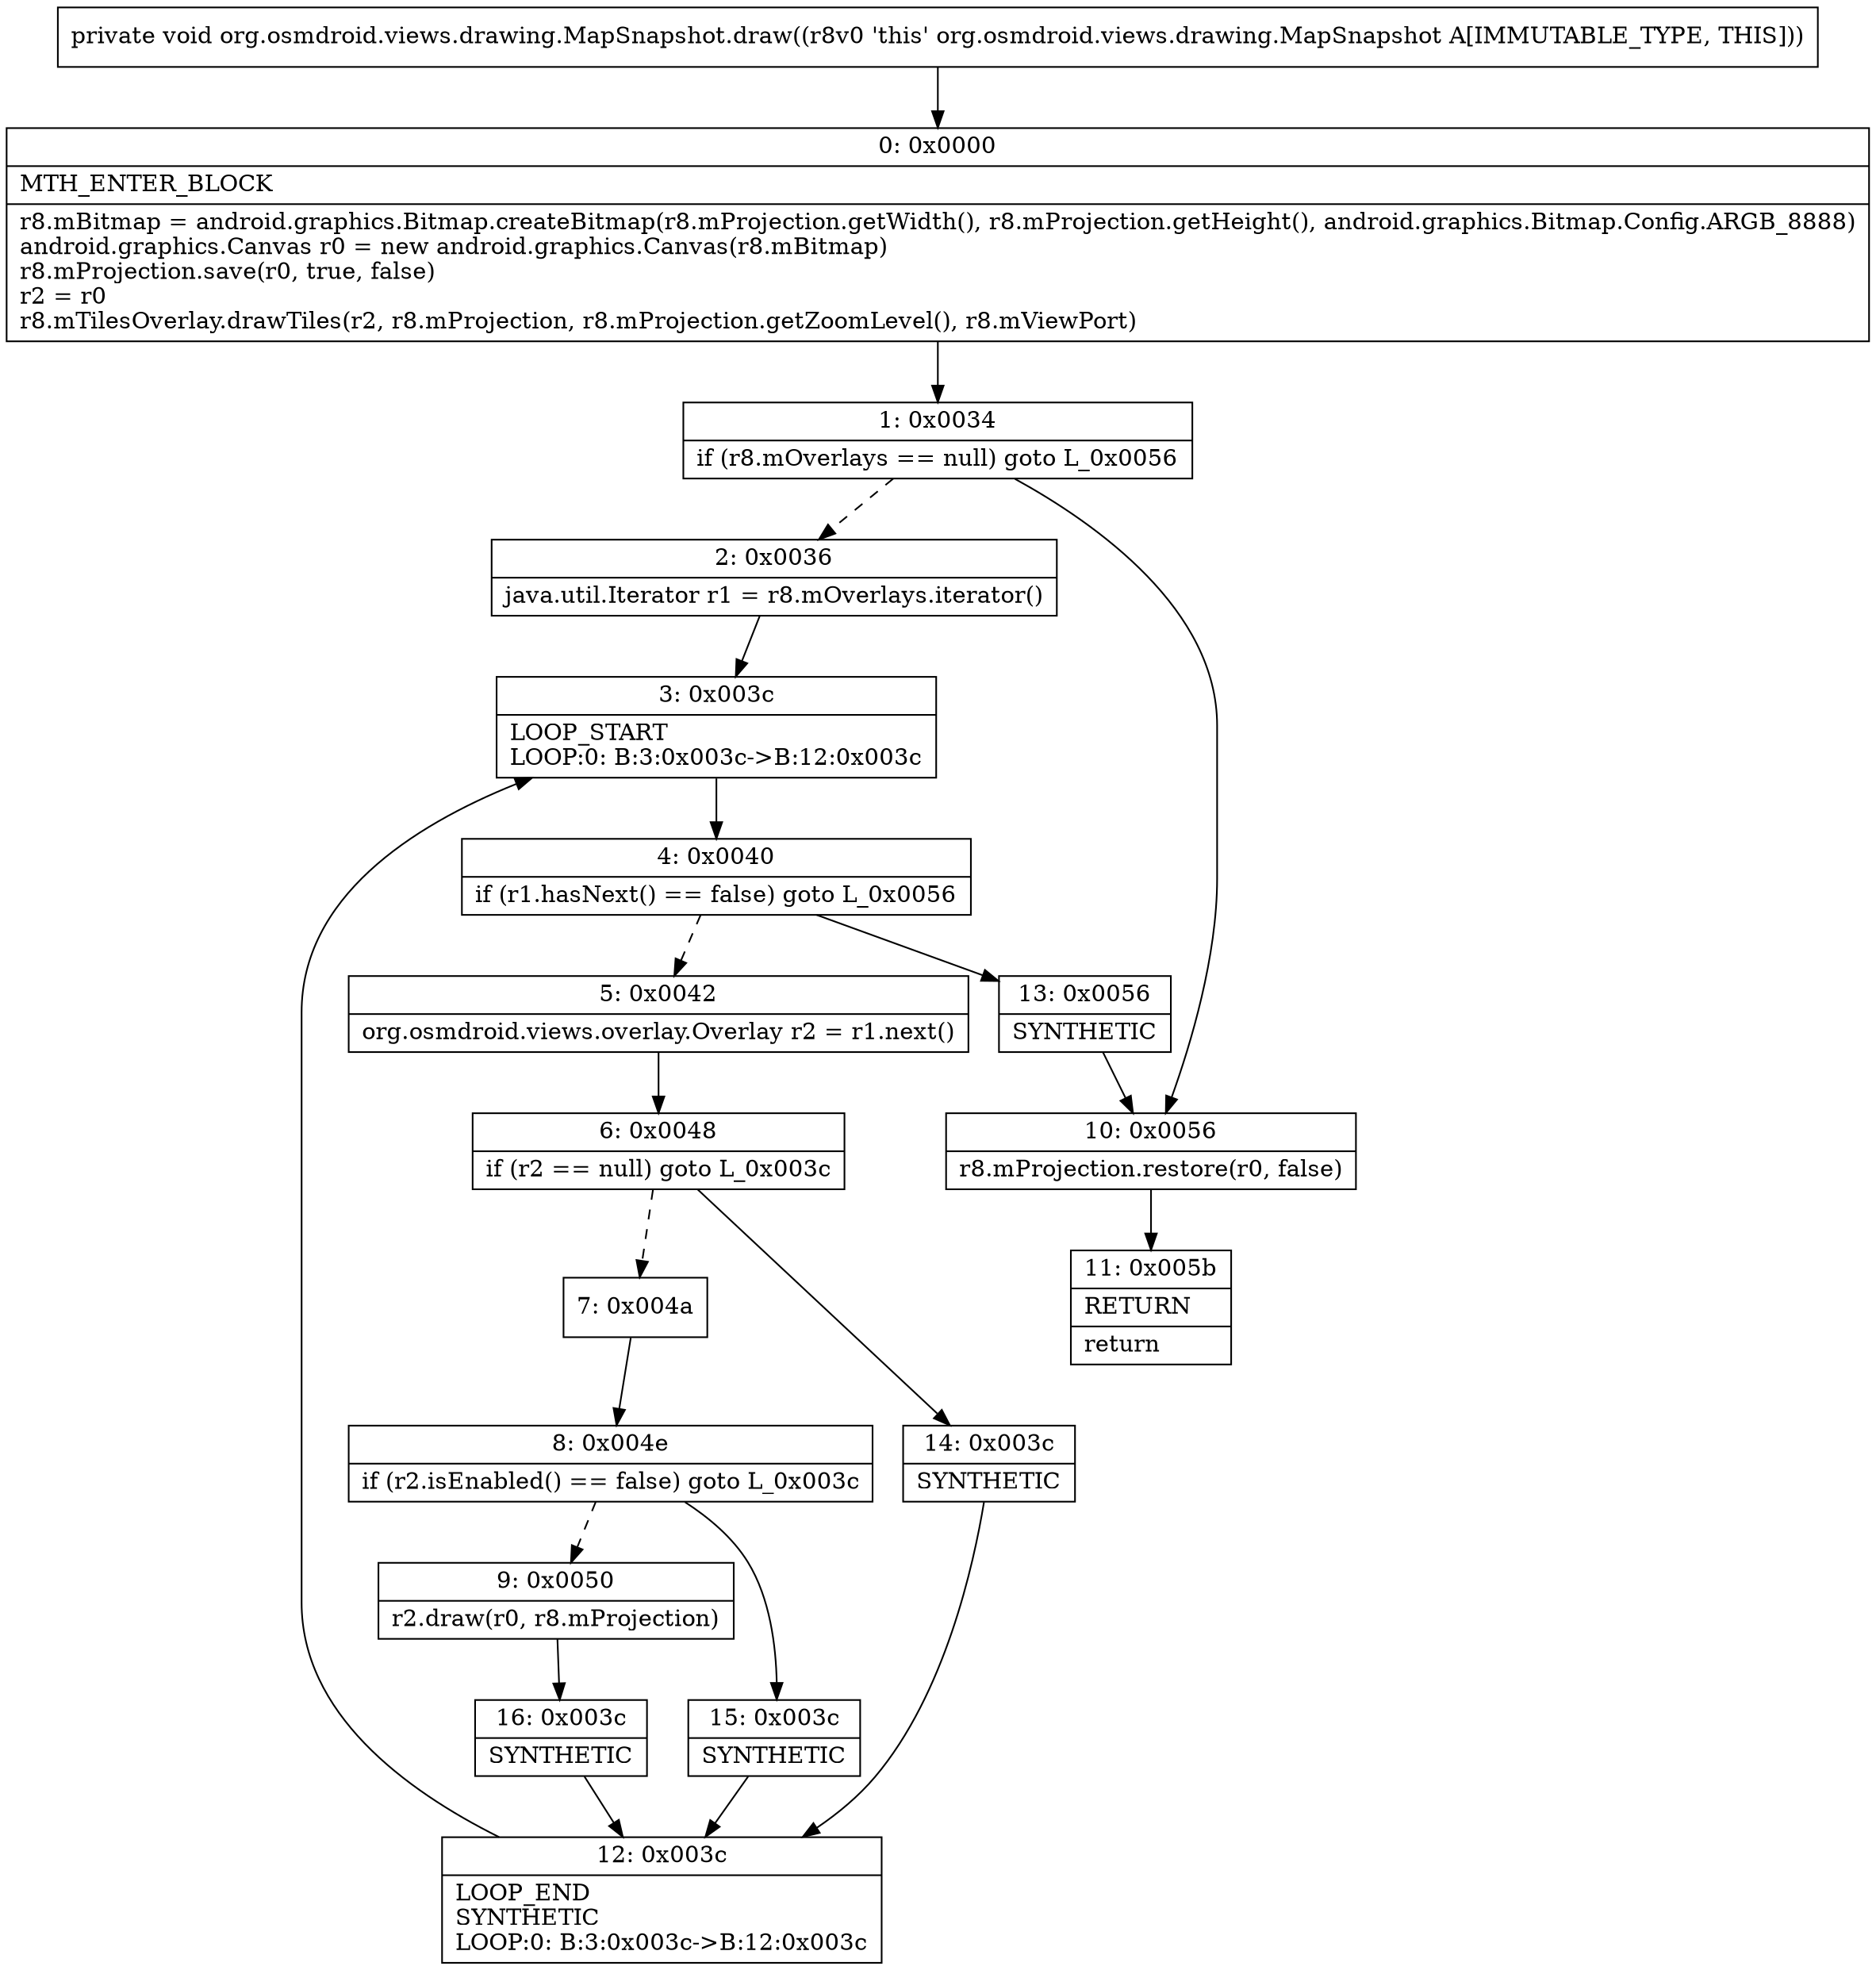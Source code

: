 digraph "CFG fororg.osmdroid.views.drawing.MapSnapshot.draw()V" {
Node_0 [shape=record,label="{0\:\ 0x0000|MTH_ENTER_BLOCK\l|r8.mBitmap = android.graphics.Bitmap.createBitmap(r8.mProjection.getWidth(), r8.mProjection.getHeight(), android.graphics.Bitmap.Config.ARGB_8888)\landroid.graphics.Canvas r0 = new android.graphics.Canvas(r8.mBitmap)\lr8.mProjection.save(r0, true, false)\lr2 = r0\lr8.mTilesOverlay.drawTiles(r2, r8.mProjection, r8.mProjection.getZoomLevel(), r8.mViewPort)\l}"];
Node_1 [shape=record,label="{1\:\ 0x0034|if (r8.mOverlays == null) goto L_0x0056\l}"];
Node_2 [shape=record,label="{2\:\ 0x0036|java.util.Iterator r1 = r8.mOverlays.iterator()\l}"];
Node_3 [shape=record,label="{3\:\ 0x003c|LOOP_START\lLOOP:0: B:3:0x003c\-\>B:12:0x003c\l}"];
Node_4 [shape=record,label="{4\:\ 0x0040|if (r1.hasNext() == false) goto L_0x0056\l}"];
Node_5 [shape=record,label="{5\:\ 0x0042|org.osmdroid.views.overlay.Overlay r2 = r1.next()\l}"];
Node_6 [shape=record,label="{6\:\ 0x0048|if (r2 == null) goto L_0x003c\l}"];
Node_7 [shape=record,label="{7\:\ 0x004a}"];
Node_8 [shape=record,label="{8\:\ 0x004e|if (r2.isEnabled() == false) goto L_0x003c\l}"];
Node_9 [shape=record,label="{9\:\ 0x0050|r2.draw(r0, r8.mProjection)\l}"];
Node_10 [shape=record,label="{10\:\ 0x0056|r8.mProjection.restore(r0, false)\l}"];
Node_11 [shape=record,label="{11\:\ 0x005b|RETURN\l|return\l}"];
Node_12 [shape=record,label="{12\:\ 0x003c|LOOP_END\lSYNTHETIC\lLOOP:0: B:3:0x003c\-\>B:12:0x003c\l}"];
Node_13 [shape=record,label="{13\:\ 0x0056|SYNTHETIC\l}"];
Node_14 [shape=record,label="{14\:\ 0x003c|SYNTHETIC\l}"];
Node_15 [shape=record,label="{15\:\ 0x003c|SYNTHETIC\l}"];
Node_16 [shape=record,label="{16\:\ 0x003c|SYNTHETIC\l}"];
MethodNode[shape=record,label="{private void org.osmdroid.views.drawing.MapSnapshot.draw((r8v0 'this' org.osmdroid.views.drawing.MapSnapshot A[IMMUTABLE_TYPE, THIS])) }"];
MethodNode -> Node_0;
Node_0 -> Node_1;
Node_1 -> Node_2[style=dashed];
Node_1 -> Node_10;
Node_2 -> Node_3;
Node_3 -> Node_4;
Node_4 -> Node_5[style=dashed];
Node_4 -> Node_13;
Node_5 -> Node_6;
Node_6 -> Node_7[style=dashed];
Node_6 -> Node_14;
Node_7 -> Node_8;
Node_8 -> Node_9[style=dashed];
Node_8 -> Node_15;
Node_9 -> Node_16;
Node_10 -> Node_11;
Node_12 -> Node_3;
Node_13 -> Node_10;
Node_14 -> Node_12;
Node_15 -> Node_12;
Node_16 -> Node_12;
}

